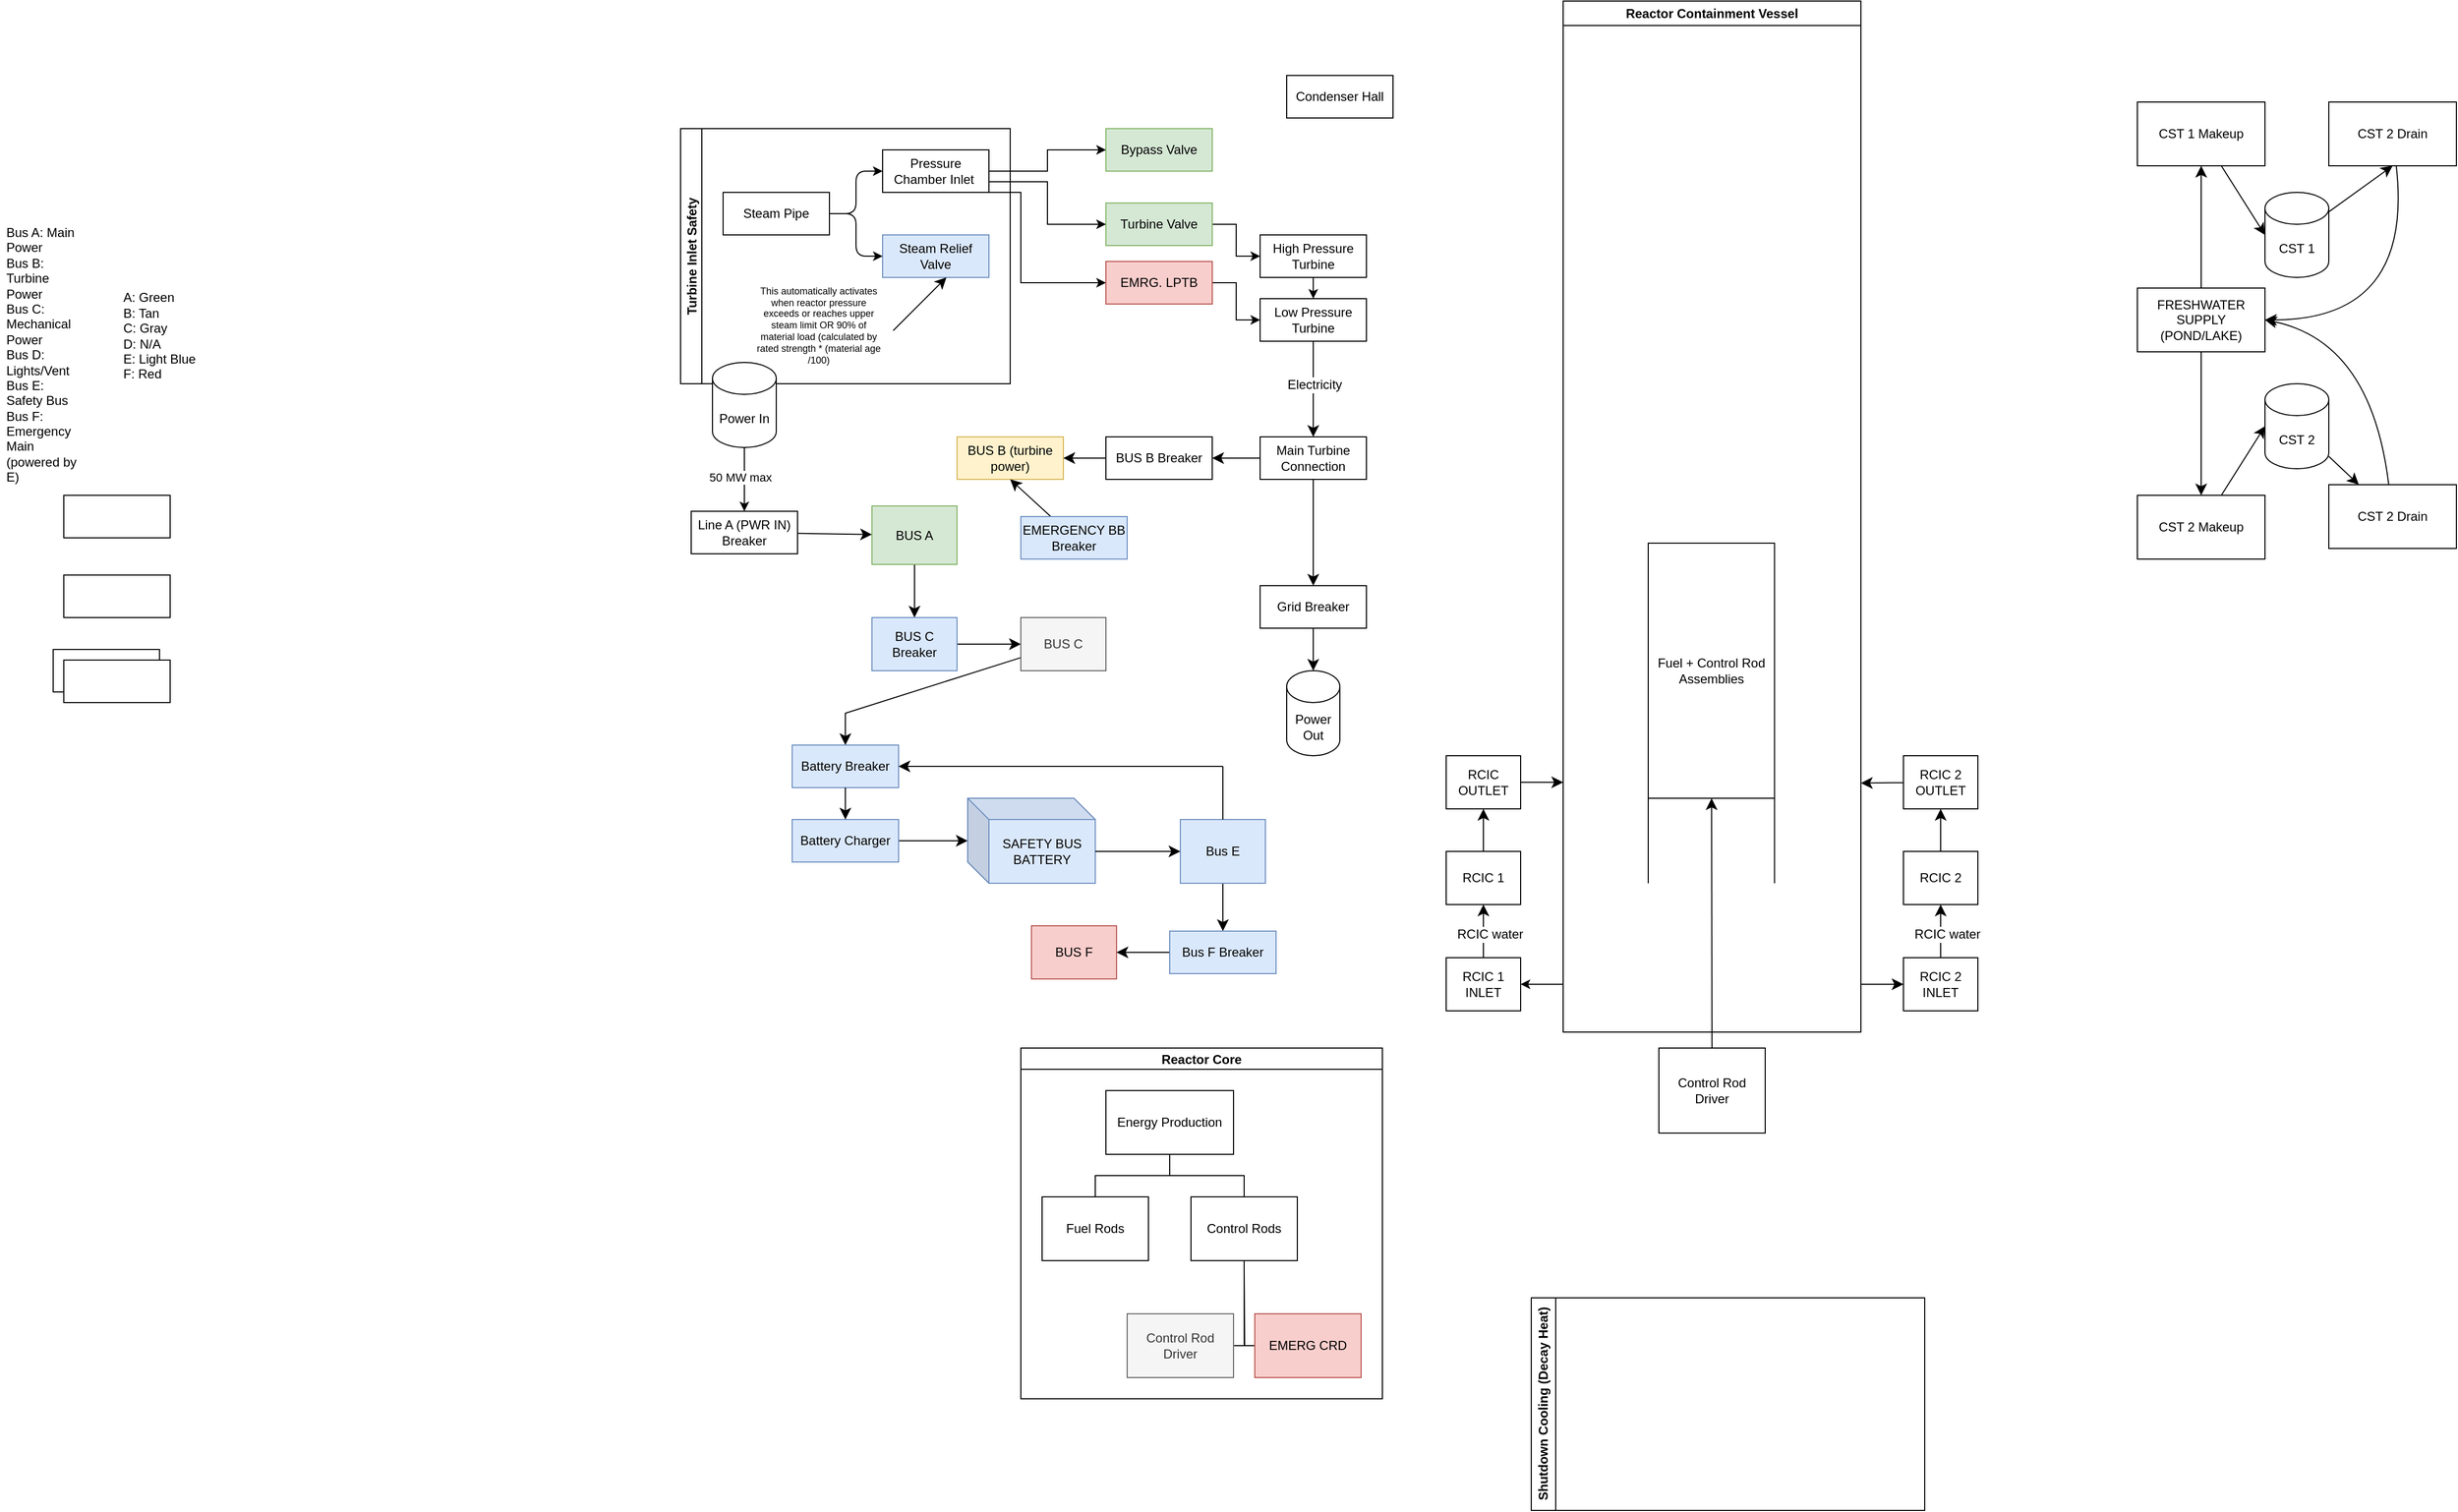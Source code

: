 <mxfile version="25.0.1">
  <diagram name="Page-1" id="zCzkAe-QQenKXRkLdghB">
    <mxGraphModel dx="660" dy="741" grid="1" gridSize="10" guides="1" tooltips="1" connect="1" arrows="1" fold="1" page="1" pageScale="1" pageWidth="850" pageHeight="1100" math="0" shadow="0">
      <root>
        <mxCell id="0" />
        <mxCell id="1" parent="0" />
        <mxCell id="eMSMq50HMb5_UuFWrkmo-40" value="Turbine Inlet Safety" style="swimlane;startSize=20;horizontal=0;childLayout=treeLayout;horizontalTree=1;sortEdges=1;resizable=0;containerType=tree;fontSize=12;" parent="1" vertex="1">
          <mxGeometry x="730" y="210" width="310" height="240" as="geometry" />
        </mxCell>
        <mxCell id="eMSMq50HMb5_UuFWrkmo-41" value="Steam Pipe" style="whiteSpace=wrap;html=1;" parent="eMSMq50HMb5_UuFWrkmo-40" vertex="1">
          <mxGeometry x="40" y="60" width="100" height="40" as="geometry" />
        </mxCell>
        <mxCell id="eMSMq50HMb5_UuFWrkmo-42" value="Pressure Chamber Inlet&amp;nbsp;" style="whiteSpace=wrap;html=1;" parent="eMSMq50HMb5_UuFWrkmo-40" vertex="1">
          <mxGeometry x="190" y="20" width="100" height="40" as="geometry" />
        </mxCell>
        <mxCell id="eMSMq50HMb5_UuFWrkmo-43" value="" style="edgeStyle=elbowEdgeStyle;elbow=horizontal;html=1;rounded=1;curved=0;sourcePerimeterSpacing=0;targetPerimeterSpacing=0;startSize=6;endSize=6;" parent="eMSMq50HMb5_UuFWrkmo-40" source="eMSMq50HMb5_UuFWrkmo-41" target="eMSMq50HMb5_UuFWrkmo-42" edge="1">
          <mxGeometry relative="1" as="geometry" />
        </mxCell>
        <mxCell id="eMSMq50HMb5_UuFWrkmo-44" value="Steam Relief Valve" style="whiteSpace=wrap;html=1;direction=west;fillColor=#dae8fc;strokeColor=#6c8ebf;" parent="eMSMq50HMb5_UuFWrkmo-40" vertex="1">
          <mxGeometry x="190" y="100" width="100" height="40" as="geometry" />
        </mxCell>
        <mxCell id="eMSMq50HMb5_UuFWrkmo-45" value="" style="edgeStyle=elbowEdgeStyle;elbow=horizontal;html=1;rounded=1;curved=0;sourcePerimeterSpacing=0;targetPerimeterSpacing=0;startSize=6;endSize=6;" parent="eMSMq50HMb5_UuFWrkmo-40" source="eMSMq50HMb5_UuFWrkmo-41" target="eMSMq50HMb5_UuFWrkmo-44" edge="1">
          <mxGeometry relative="1" as="geometry" />
        </mxCell>
        <mxCell id="tpgMOG0Kztky4rd-EwOk-19" value="" style="endArrow=classic;html=1;rounded=0;fontSize=12;startSize=8;endSize=8;curved=1;" parent="eMSMq50HMb5_UuFWrkmo-40" edge="1">
          <mxGeometry width="50" height="50" relative="1" as="geometry">
            <mxPoint x="200" y="190" as="sourcePoint" />
            <mxPoint x="250" y="140" as="targetPoint" />
          </mxGeometry>
        </mxCell>
        <mxCell id="tpgMOG0Kztky4rd-EwOk-21" value="This automatically activates when reactor pressure exceeds or reaches upper steam limit OR 90% of material load (calculated by rated strength * (material age /100)" style="text;html=1;align=center;verticalAlign=middle;whiteSpace=wrap;rounded=0;fontSize=9;" parent="eMSMq50HMb5_UuFWrkmo-40" vertex="1">
          <mxGeometry x="70" y="150" width="120" height="70" as="geometry" />
        </mxCell>
        <mxCell id="eMSMq50HMb5_UuFWrkmo-86" value="Bypass Valve" style="rounded=0;whiteSpace=wrap;html=1;fillColor=#d5e8d4;strokeColor=#82b366;" parent="1" vertex="1">
          <mxGeometry x="1130" y="210" width="100" height="40" as="geometry" />
        </mxCell>
        <mxCell id="eMSMq50HMb5_UuFWrkmo-95" style="edgeStyle=orthogonalEdgeStyle;rounded=0;orthogonalLoop=1;jettySize=auto;html=1;entryX=0;entryY=0.5;entryDx=0;entryDy=0;" parent="1" source="eMSMq50HMb5_UuFWrkmo-87" target="eMSMq50HMb5_UuFWrkmo-88" edge="1">
          <mxGeometry relative="1" as="geometry" />
        </mxCell>
        <mxCell id="eMSMq50HMb5_UuFWrkmo-87" value="Turbine Valve" style="rounded=0;whiteSpace=wrap;html=1;fillColor=#d5e8d4;strokeColor=#82b366;" parent="1" vertex="1">
          <mxGeometry x="1130" y="280" width="100" height="40" as="geometry" />
        </mxCell>
        <mxCell id="eMSMq50HMb5_UuFWrkmo-96" style="edgeStyle=orthogonalEdgeStyle;rounded=0;orthogonalLoop=1;jettySize=auto;html=1;" parent="1" source="eMSMq50HMb5_UuFWrkmo-88" target="eMSMq50HMb5_UuFWrkmo-89" edge="1">
          <mxGeometry relative="1" as="geometry" />
        </mxCell>
        <mxCell id="eMSMq50HMb5_UuFWrkmo-88" value="High Pressure Turbine" style="rounded=0;whiteSpace=wrap;html=1;" parent="1" vertex="1">
          <mxGeometry x="1275" y="310" width="100" height="40" as="geometry" />
        </mxCell>
        <mxCell id="PO8NwpthnNpt99JutL5l-3" style="edgeStyle=none;curved=1;rounded=0;orthogonalLoop=1;jettySize=auto;html=1;fontSize=12;startSize=8;endSize=8;" parent="1" source="eMSMq50HMb5_UuFWrkmo-89" target="eMSMq50HMb5_UuFWrkmo-110" edge="1">
          <mxGeometry relative="1" as="geometry" />
        </mxCell>
        <mxCell id="PO8NwpthnNpt99JutL5l-4" value="Electricity" style="edgeLabel;html=1;align=center;verticalAlign=middle;resizable=0;points=[];fontSize=12;" parent="PO8NwpthnNpt99JutL5l-3" vertex="1" connectable="0">
          <mxGeometry x="-0.088" y="1" relative="1" as="geometry">
            <mxPoint as="offset" />
          </mxGeometry>
        </mxCell>
        <mxCell id="eMSMq50HMb5_UuFWrkmo-89" value="Low Pressure Turbine" style="rounded=0;whiteSpace=wrap;html=1;" parent="1" vertex="1">
          <mxGeometry x="1275" y="370" width="100" height="40" as="geometry" />
        </mxCell>
        <mxCell id="eMSMq50HMb5_UuFWrkmo-90" style="edgeStyle=orthogonalEdgeStyle;rounded=0;orthogonalLoop=1;jettySize=auto;html=1;entryX=0;entryY=0.5;entryDx=0;entryDy=0;" parent="1" source="eMSMq50HMb5_UuFWrkmo-42" target="eMSMq50HMb5_UuFWrkmo-86" edge="1">
          <mxGeometry relative="1" as="geometry" />
        </mxCell>
        <mxCell id="eMSMq50HMb5_UuFWrkmo-91" style="edgeStyle=orthogonalEdgeStyle;rounded=0;orthogonalLoop=1;jettySize=auto;html=1;exitX=1;exitY=0.75;exitDx=0;exitDy=0;entryX=0;entryY=0.5;entryDx=0;entryDy=0;" parent="1" source="eMSMq50HMb5_UuFWrkmo-42" target="eMSMq50HMb5_UuFWrkmo-87" edge="1">
          <mxGeometry relative="1" as="geometry" />
        </mxCell>
        <mxCell id="eMSMq50HMb5_UuFWrkmo-99" style="edgeStyle=orthogonalEdgeStyle;rounded=0;orthogonalLoop=1;jettySize=auto;html=1;entryX=0;entryY=0.5;entryDx=0;entryDy=0;" parent="1" source="eMSMq50HMb5_UuFWrkmo-97" target="eMSMq50HMb5_UuFWrkmo-89" edge="1">
          <mxGeometry relative="1" as="geometry" />
        </mxCell>
        <mxCell id="eMSMq50HMb5_UuFWrkmo-97" value="EMRG. LPTB" style="rounded=0;whiteSpace=wrap;html=1;fillColor=#f8cecc;strokeColor=#b85450;" parent="1" vertex="1">
          <mxGeometry x="1130" y="335" width="100" height="40" as="geometry" />
        </mxCell>
        <mxCell id="eMSMq50HMb5_UuFWrkmo-98" style="edgeStyle=orthogonalEdgeStyle;rounded=0;orthogonalLoop=1;jettySize=auto;html=1;exitX=1;exitY=1;exitDx=0;exitDy=0;entryX=0;entryY=0.5;entryDx=0;entryDy=0;" parent="1" source="eMSMq50HMb5_UuFWrkmo-42" target="eMSMq50HMb5_UuFWrkmo-97" edge="1">
          <mxGeometry relative="1" as="geometry">
            <Array as="points">
              <mxPoint x="1050" y="270" />
              <mxPoint x="1050" y="355" />
            </Array>
          </mxGeometry>
        </mxCell>
        <mxCell id="5qiNaghYbpfas7nE0gJH-19" style="edgeStyle=none;curved=1;rounded=0;orthogonalLoop=1;jettySize=auto;html=1;fontSize=12;startSize=8;endSize=8;" parent="1" source="eMSMq50HMb5_UuFWrkmo-110" target="5qiNaghYbpfas7nE0gJH-18" edge="1">
          <mxGeometry relative="1" as="geometry" />
        </mxCell>
        <mxCell id="tpgMOG0Kztky4rd-EwOk-17" style="edgeStyle=none;curved=1;rounded=0;orthogonalLoop=1;jettySize=auto;html=1;fontSize=12;startSize=8;endSize=8;" parent="1" source="eMSMq50HMb5_UuFWrkmo-110" target="tpgMOG0Kztky4rd-EwOk-16" edge="1">
          <mxGeometry relative="1" as="geometry" />
        </mxCell>
        <mxCell id="eMSMq50HMb5_UuFWrkmo-110" value="Main Turbine Connection" style="rounded=0;whiteSpace=wrap;html=1;" parent="1" vertex="1">
          <mxGeometry x="1275" y="500" width="100" height="40" as="geometry" />
        </mxCell>
        <mxCell id="5qiNaghYbpfas7nE0gJH-16" value="Power Out" style="shape=cylinder3;whiteSpace=wrap;html=1;boundedLbl=1;backgroundOutline=1;size=15;" parent="1" vertex="1">
          <mxGeometry x="1300" y="720" width="50" height="80" as="geometry" />
        </mxCell>
        <mxCell id="tpgMOG0Kztky4rd-EwOk-4" style="edgeStyle=orthogonalEdgeStyle;rounded=0;orthogonalLoop=1;jettySize=auto;html=1;" parent="1" source="5qiNaghYbpfas7nE0gJH-17" target="tpgMOG0Kztky4rd-EwOk-3" edge="1">
          <mxGeometry relative="1" as="geometry" />
        </mxCell>
        <mxCell id="tpgMOG0Kztky4rd-EwOk-5" value="50 MW max" style="edgeLabel;html=1;align=center;verticalAlign=middle;resizable=0;points=[];" parent="tpgMOG0Kztky4rd-EwOk-4" vertex="1" connectable="0">
          <mxGeometry x="-0.067" y="-4" relative="1" as="geometry">
            <mxPoint as="offset" />
          </mxGeometry>
        </mxCell>
        <mxCell id="5qiNaghYbpfas7nE0gJH-17" value="Power In" style="shape=cylinder3;whiteSpace=wrap;html=1;boundedLbl=1;backgroundOutline=1;size=15;" parent="1" vertex="1">
          <mxGeometry x="760" y="430" width="60" height="80" as="geometry" />
        </mxCell>
        <mxCell id="5qiNaghYbpfas7nE0gJH-20" style="edgeStyle=none;curved=1;rounded=0;orthogonalLoop=1;jettySize=auto;html=1;fontSize=12;startSize=8;endSize=8;" parent="1" source="5qiNaghYbpfas7nE0gJH-18" target="5qiNaghYbpfas7nE0gJH-16" edge="1">
          <mxGeometry relative="1" as="geometry" />
        </mxCell>
        <mxCell id="5qiNaghYbpfas7nE0gJH-18" value="Grid Breaker" style="rounded=0;whiteSpace=wrap;html=1;" parent="1" vertex="1">
          <mxGeometry x="1275" y="640" width="100" height="40" as="geometry" />
        </mxCell>
        <mxCell id="5qiNaghYbpfas7nE0gJH-22" value="Bus A: Main Power&lt;div&gt;Bus B: Turbine Power&lt;/div&gt;&lt;div&gt;Bus C:&lt;/div&gt;&lt;div&gt;Mechanical Power&lt;/div&gt;&lt;div&gt;Bus D: Lights/Vent&lt;/div&gt;&lt;div&gt;Bus E: Safety Bus&lt;/div&gt;&lt;div&gt;Bus F: Emergency Main (powered by E)&lt;/div&gt;&lt;div&gt;&lt;br&gt;&lt;/div&gt;" style="text;strokeColor=none;fillColor=none;align=left;verticalAlign=middle;spacingLeft=4;spacingRight=4;overflow=hidden;points=[[0,0.5],[1,0.5]];portConstraint=eastwest;rotatable=0;whiteSpace=wrap;html=1;" parent="1" vertex="1">
          <mxGeometry x="90" y="290" width="80" height="280" as="geometry" />
        </mxCell>
        <mxCell id="5qiNaghYbpfas7nE0gJH-23" value="A: Green&lt;div&gt;B: Tan&lt;/div&gt;&lt;div&gt;C: Gray&lt;/div&gt;&lt;div&gt;D: N/A&lt;/div&gt;&lt;div&gt;E: Light Blue&lt;/div&gt;&lt;div&gt;F: Red&lt;/div&gt;" style="text;strokeColor=none;fillColor=none;align=left;verticalAlign=middle;spacingLeft=4;spacingRight=4;overflow=hidden;points=[[0,0.5],[1,0.5]];portConstraint=eastwest;rotatable=0;whiteSpace=wrap;html=1;" parent="1" vertex="1">
          <mxGeometry x="200" y="270" width="80" height="270" as="geometry" />
        </mxCell>
        <mxCell id="tpgMOG0Kztky4rd-EwOk-13" value="" style="edgeStyle=none;curved=1;rounded=0;orthogonalLoop=1;jettySize=auto;html=1;fontSize=12;startSize=8;endSize=8;" parent="1" source="tpgMOG0Kztky4rd-EwOk-3" target="tpgMOG0Kztky4rd-EwOk-12" edge="1">
          <mxGeometry relative="1" as="geometry" />
        </mxCell>
        <mxCell id="tpgMOG0Kztky4rd-EwOk-3" value="Line A (PWR IN) Breaker" style="rounded=0;whiteSpace=wrap;html=1;" parent="1" vertex="1">
          <mxGeometry x="740" y="570" width="100" height="40" as="geometry" />
        </mxCell>
        <mxCell id="tpgMOG0Kztky4rd-EwOk-25" style="edgeStyle=none;curved=1;rounded=0;orthogonalLoop=1;jettySize=auto;html=1;fontSize=12;startSize=8;endSize=8;" parent="1" source="tpgMOG0Kztky4rd-EwOk-12" target="tpgMOG0Kztky4rd-EwOk-23" edge="1">
          <mxGeometry relative="1" as="geometry" />
        </mxCell>
        <mxCell id="tpgMOG0Kztky4rd-EwOk-12" value="BUS A" style="whiteSpace=wrap;html=1;rounded=0;fillColor=#d5e8d4;strokeColor=#82b366;" parent="1" vertex="1">
          <mxGeometry x="910" y="565" width="80" height="55" as="geometry" />
        </mxCell>
        <mxCell id="tpgMOG0Kztky4rd-EwOk-14" value="BUS B (turbine power)" style="rounded=0;whiteSpace=wrap;html=1;fillColor=#fff2cc;strokeColor=#d6b656;" parent="1" vertex="1">
          <mxGeometry x="990" y="500" width="100" height="40" as="geometry" />
        </mxCell>
        <mxCell id="tpgMOG0Kztky4rd-EwOk-18" style="edgeStyle=none;curved=1;rounded=0;orthogonalLoop=1;jettySize=auto;html=1;fontSize=12;startSize=8;endSize=8;" parent="1" source="tpgMOG0Kztky4rd-EwOk-16" target="tpgMOG0Kztky4rd-EwOk-14" edge="1">
          <mxGeometry relative="1" as="geometry" />
        </mxCell>
        <mxCell id="tpgMOG0Kztky4rd-EwOk-16" value="BUS B Breaker" style="rounded=0;whiteSpace=wrap;html=1;" parent="1" vertex="1">
          <mxGeometry x="1130" y="500" width="100" height="40" as="geometry" />
        </mxCell>
        <mxCell id="tpgMOG0Kztky4rd-EwOk-26" style="edgeStyle=none;curved=1;rounded=0;orthogonalLoop=1;jettySize=auto;html=1;fontSize=12;startSize=8;endSize=8;" parent="1" source="tpgMOG0Kztky4rd-EwOk-23" target="tpgMOG0Kztky4rd-EwOk-24" edge="1">
          <mxGeometry relative="1" as="geometry" />
        </mxCell>
        <mxCell id="tpgMOG0Kztky4rd-EwOk-23" value="BUS C Breaker" style="whiteSpace=wrap;html=1;rounded=0;fillColor=#dae8fc;strokeColor=#6c8ebf;" parent="1" vertex="1">
          <mxGeometry x="910" y="670" width="80" height="50" as="geometry" />
        </mxCell>
        <mxCell id="tpgMOG0Kztky4rd-EwOk-49" style="edgeStyle=none;curved=0;rounded=0;orthogonalLoop=1;jettySize=auto;html=1;entryX=0.5;entryY=0;entryDx=0;entryDy=0;fontSize=12;startSize=8;endSize=8;" parent="1" source="tpgMOG0Kztky4rd-EwOk-24" target="tpgMOG0Kztky4rd-EwOk-35" edge="1">
          <mxGeometry relative="1" as="geometry">
            <Array as="points">
              <mxPoint x="885" y="760" />
            </Array>
          </mxGeometry>
        </mxCell>
        <mxCell id="tpgMOG0Kztky4rd-EwOk-24" value="BUS C" style="whiteSpace=wrap;html=1;rounded=0;fillColor=#f5f5f5;fontColor=#333333;strokeColor=#666666;" parent="1" vertex="1">
          <mxGeometry x="1050" y="670" width="80" height="50" as="geometry" />
        </mxCell>
        <mxCell id="tpgMOG0Kztky4rd-EwOk-29" style="edgeStyle=none;curved=1;rounded=0;orthogonalLoop=1;jettySize=auto;html=1;entryX=0.5;entryY=1;entryDx=0;entryDy=0;fontSize=12;startSize=8;endSize=8;" parent="1" source="tpgMOG0Kztky4rd-EwOk-27" target="tpgMOG0Kztky4rd-EwOk-14" edge="1">
          <mxGeometry relative="1" as="geometry" />
        </mxCell>
        <mxCell id="tpgMOG0Kztky4rd-EwOk-27" value="EMERGENCY BB Breaker" style="rounded=0;whiteSpace=wrap;html=1;fillColor=#dae8fc;strokeColor=#6c8ebf;" parent="1" vertex="1">
          <mxGeometry x="1050" y="575" width="100" height="40" as="geometry" />
        </mxCell>
        <mxCell id="tpgMOG0Kztky4rd-EwOk-32" style="edgeStyle=none;curved=1;rounded=0;orthogonalLoop=1;jettySize=auto;html=1;fontSize=12;startSize=8;endSize=8;" parent="1" source="tpgMOG0Kztky4rd-EwOk-30" target="tpgMOG0Kztky4rd-EwOk-31" edge="1">
          <mxGeometry relative="1" as="geometry" />
        </mxCell>
        <mxCell id="tpgMOG0Kztky4rd-EwOk-30" value="Battery Charger" style="rounded=0;whiteSpace=wrap;html=1;fillColor=#dae8fc;strokeColor=#6c8ebf;" parent="1" vertex="1">
          <mxGeometry x="835" y="860" width="100" height="40" as="geometry" />
        </mxCell>
        <mxCell id="tpgMOG0Kztky4rd-EwOk-31" value="SAFETY BUS BATTERY" style="shape=cube;whiteSpace=wrap;html=1;boundedLbl=1;backgroundOutline=1;darkOpacity=0.05;darkOpacity2=0.1;fillColor=#dae8fc;strokeColor=#6c8ebf;" parent="1" vertex="1">
          <mxGeometry x="1000" y="840" width="120" height="80" as="geometry" />
        </mxCell>
        <mxCell id="tpgMOG0Kztky4rd-EwOk-35" value="Battery Breaker" style="rounded=0;whiteSpace=wrap;html=1;fillColor=#dae8fc;strokeColor=#6c8ebf;" parent="1" vertex="1">
          <mxGeometry x="835" y="790" width="100" height="40" as="geometry" />
        </mxCell>
        <mxCell id="tpgMOG0Kztky4rd-EwOk-36" value="" style="endArrow=classic;html=1;rounded=0;fontSize=12;startSize=8;endSize=8;curved=1;exitX=0.5;exitY=1;exitDx=0;exitDy=0;entryX=0.5;entryY=0;entryDx=0;entryDy=0;" parent="1" source="tpgMOG0Kztky4rd-EwOk-35" target="tpgMOG0Kztky4rd-EwOk-30" edge="1">
          <mxGeometry width="50" height="50" relative="1" as="geometry">
            <mxPoint x="740" y="900" as="sourcePoint" />
            <mxPoint x="790" y="850" as="targetPoint" />
          </mxGeometry>
        </mxCell>
        <mxCell id="tpgMOG0Kztky4rd-EwOk-46" style="edgeStyle=none;curved=1;rounded=0;orthogonalLoop=1;jettySize=auto;html=1;fontSize=12;startSize=8;endSize=8;" parent="1" source="tpgMOG0Kztky4rd-EwOk-37" target="tpgMOG0Kztky4rd-EwOk-45" edge="1">
          <mxGeometry relative="1" as="geometry" />
        </mxCell>
        <mxCell id="tpgMOG0Kztky4rd-EwOk-37" value="Bus E" style="whiteSpace=wrap;html=1;rounded=0;fillColor=#dae8fc;strokeColor=#6c8ebf;" parent="1" vertex="1">
          <mxGeometry x="1200" y="860" width="80" height="60" as="geometry" />
        </mxCell>
        <mxCell id="tpgMOG0Kztky4rd-EwOk-38" style="edgeStyle=none;curved=1;rounded=0;orthogonalLoop=1;jettySize=auto;html=1;entryX=0;entryY=0.5;entryDx=0;entryDy=0;fontSize=12;startSize=8;endSize=8;exitX=0;exitY=0;exitDx=120.0;exitDy=50;exitPerimeter=0;" parent="1" source="tpgMOG0Kztky4rd-EwOk-31" target="tpgMOG0Kztky4rd-EwOk-37" edge="1">
          <mxGeometry relative="1" as="geometry">
            <mxPoint x="1110" y="1010.71" as="sourcePoint" />
            <mxPoint x="1206.96" y="1010.0" as="targetPoint" />
          </mxGeometry>
        </mxCell>
        <mxCell id="tpgMOG0Kztky4rd-EwOk-42" value="" style="group" parent="1" vertex="1" connectable="0">
          <mxGeometry x="1240" y="810" as="geometry" />
        </mxCell>
        <mxCell id="tpgMOG0Kztky4rd-EwOk-41" style="edgeStyle=none;curved=1;rounded=0;orthogonalLoop=1;jettySize=auto;html=1;fontSize=12;startSize=8;endSize=8;endArrow=none;endFill=0;" parent="tpgMOG0Kztky4rd-EwOk-42" source="tpgMOG0Kztky4rd-EwOk-37" edge="1">
          <mxGeometry relative="1" as="geometry">
            <mxPoint as="targetPoint" />
          </mxGeometry>
        </mxCell>
        <mxCell id="tpgMOG0Kztky4rd-EwOk-40" value="" style="endArrow=classic;html=1;rounded=0;fontSize=12;startSize=8;endSize=8;curved=1;entryX=1;entryY=0.5;entryDx=0;entryDy=0;" parent="tpgMOG0Kztky4rd-EwOk-42" target="tpgMOG0Kztky4rd-EwOk-35" edge="1">
          <mxGeometry width="50" height="50" relative="1" as="geometry">
            <mxPoint as="sourcePoint" />
            <mxPoint x="-10" y="-10" as="targetPoint" />
          </mxGeometry>
        </mxCell>
        <mxCell id="tpgMOG0Kztky4rd-EwOk-43" value="BUS F" style="whiteSpace=wrap;html=1;rounded=0;fillColor=#f8cecc;strokeColor=#b85450;" parent="1" vertex="1">
          <mxGeometry x="1060" y="960" width="80" height="50" as="geometry" />
        </mxCell>
        <mxCell id="tpgMOG0Kztky4rd-EwOk-47" style="edgeStyle=none;curved=1;rounded=0;orthogonalLoop=1;jettySize=auto;html=1;fontSize=12;startSize=8;endSize=8;" parent="1" source="tpgMOG0Kztky4rd-EwOk-45" target="tpgMOG0Kztky4rd-EwOk-43" edge="1">
          <mxGeometry relative="1" as="geometry" />
        </mxCell>
        <mxCell id="tpgMOG0Kztky4rd-EwOk-45" value="Bus F Breaker" style="rounded=0;whiteSpace=wrap;html=1;fillColor=#dae8fc;strokeColor=#6c8ebf;" parent="1" vertex="1">
          <mxGeometry x="1190" y="965" width="100" height="40" as="geometry" />
        </mxCell>
        <mxCell id="tpgMOG0Kztky4rd-EwOk-52" value="Condenser Hall" style="rounded=0;whiteSpace=wrap;html=1;" parent="1" vertex="1">
          <mxGeometry x="1300" y="160" width="100" height="40" as="geometry" />
        </mxCell>
        <mxCell id="tpgMOG0Kztky4rd-EwOk-59" value="" style="edgeStyle=none;curved=1;rounded=0;orthogonalLoop=1;jettySize=auto;html=1;fontSize=12;startSize=8;endSize=8;" parent="1" source="tpgMOG0Kztky4rd-EwOk-53" target="tpgMOG0Kztky4rd-EwOk-58" edge="1">
          <mxGeometry relative="1" as="geometry" />
        </mxCell>
        <mxCell id="tpgMOG0Kztky4rd-EwOk-61" value="" style="edgeStyle=none;curved=1;rounded=0;orthogonalLoop=1;jettySize=auto;html=1;fontSize=12;startSize=8;endSize=8;" parent="1" source="tpgMOG0Kztky4rd-EwOk-53" target="tpgMOG0Kztky4rd-EwOk-60" edge="1">
          <mxGeometry relative="1" as="geometry" />
        </mxCell>
        <mxCell id="tpgMOG0Kztky4rd-EwOk-53" value="FRESHWATER SUPPLY (POND/LAKE)" style="rounded=0;whiteSpace=wrap;html=1;" parent="1" vertex="1">
          <mxGeometry x="2100" y="360" width="120" height="60" as="geometry" />
        </mxCell>
        <mxCell id="tpgMOG0Kztky4rd-EwOk-66" style="edgeStyle=none;curved=1;rounded=0;orthogonalLoop=1;jettySize=auto;html=1;entryX=0.5;entryY=1;entryDx=0;entryDy=0;fontSize=12;startSize=8;endSize=8;" parent="1" source="tpgMOG0Kztky4rd-EwOk-54" target="tpgMOG0Kztky4rd-EwOk-64" edge="1">
          <mxGeometry relative="1" as="geometry" />
        </mxCell>
        <mxCell id="tpgMOG0Kztky4rd-EwOk-54" value="CST 1" style="shape=cylinder3;whiteSpace=wrap;html=1;boundedLbl=1;backgroundOutline=1;size=15;" parent="1" vertex="1">
          <mxGeometry x="2220" y="270" width="60" height="80" as="geometry" />
        </mxCell>
        <mxCell id="tpgMOG0Kztky4rd-EwOk-69" style="edgeStyle=none;curved=1;rounded=0;orthogonalLoop=1;jettySize=auto;html=1;fontSize=12;startSize=8;endSize=8;" parent="1" source="tpgMOG0Kztky4rd-EwOk-55" target="tpgMOG0Kztky4rd-EwOk-62" edge="1">
          <mxGeometry relative="1" as="geometry" />
        </mxCell>
        <mxCell id="tpgMOG0Kztky4rd-EwOk-55" value="CST 2" style="shape=cylinder3;whiteSpace=wrap;html=1;boundedLbl=1;backgroundOutline=1;size=15;" parent="1" vertex="1">
          <mxGeometry x="2220" y="450" width="60" height="80" as="geometry" />
        </mxCell>
        <mxCell id="tpgMOG0Kztky4rd-EwOk-58" value="CST 1 Makeup" style="whiteSpace=wrap;html=1;rounded=0;" parent="1" vertex="1">
          <mxGeometry x="2100" y="185" width="120" height="60" as="geometry" />
        </mxCell>
        <mxCell id="tpgMOG0Kztky4rd-EwOk-60" value="CST 2 Makeup" style="whiteSpace=wrap;html=1;rounded=0;" parent="1" vertex="1">
          <mxGeometry x="2100" y="555" width="120" height="60" as="geometry" />
        </mxCell>
        <mxCell id="tpgMOG0Kztky4rd-EwOk-70" style="edgeStyle=none;curved=1;rounded=0;orthogonalLoop=1;jettySize=auto;html=1;entryX=1;entryY=0.5;entryDx=0;entryDy=0;fontSize=12;startSize=8;endSize=8;" parent="1" source="tpgMOG0Kztky4rd-EwOk-62" target="tpgMOG0Kztky4rd-EwOk-53" edge="1">
          <mxGeometry relative="1" as="geometry">
            <Array as="points">
              <mxPoint x="2320" y="410" />
            </Array>
          </mxGeometry>
        </mxCell>
        <mxCell id="tpgMOG0Kztky4rd-EwOk-62" value="CST 2 Drain" style="rounded=0;whiteSpace=wrap;html=1;" parent="1" vertex="1">
          <mxGeometry x="2280" y="545" width="120" height="60" as="geometry" />
        </mxCell>
        <mxCell id="tpgMOG0Kztky4rd-EwOk-71" style="edgeStyle=none;curved=1;rounded=0;orthogonalLoop=1;jettySize=auto;html=1;entryX=1;entryY=0.5;entryDx=0;entryDy=0;fontSize=12;startSize=8;endSize=8;" parent="1" source="tpgMOG0Kztky4rd-EwOk-64" target="tpgMOG0Kztky4rd-EwOk-53" edge="1">
          <mxGeometry relative="1" as="geometry">
            <Array as="points">
              <mxPoint x="2360" y="390" />
            </Array>
          </mxGeometry>
        </mxCell>
        <mxCell id="tpgMOG0Kztky4rd-EwOk-64" value="CST 2 Drain" style="rounded=0;whiteSpace=wrap;html=1;" parent="1" vertex="1">
          <mxGeometry x="2280" y="185" width="120" height="60" as="geometry" />
        </mxCell>
        <mxCell id="tpgMOG0Kztky4rd-EwOk-67" style="edgeStyle=none;curved=1;rounded=0;orthogonalLoop=1;jettySize=auto;html=1;entryX=0;entryY=0.5;entryDx=0;entryDy=0;entryPerimeter=0;fontSize=12;startSize=8;endSize=8;" parent="1" source="tpgMOG0Kztky4rd-EwOk-58" target="tpgMOG0Kztky4rd-EwOk-54" edge="1">
          <mxGeometry relative="1" as="geometry" />
        </mxCell>
        <mxCell id="tpgMOG0Kztky4rd-EwOk-68" style="edgeStyle=none;curved=1;rounded=0;orthogonalLoop=1;jettySize=auto;html=1;entryX=0;entryY=0.5;entryDx=0;entryDy=0;entryPerimeter=0;fontSize=12;startSize=8;endSize=8;" parent="1" source="tpgMOG0Kztky4rd-EwOk-60" target="tpgMOG0Kztky4rd-EwOk-55" edge="1">
          <mxGeometry relative="1" as="geometry" />
        </mxCell>
        <mxCell id="wxt0_Q9f4nGSUfQLP3tp-2" value="" style="rounded=0;whiteSpace=wrap;html=1;" parent="1" vertex="1">
          <mxGeometry x="140" y="700" width="100" height="40" as="geometry" />
        </mxCell>
        <mxCell id="wxt0_Q9f4nGSUfQLP3tp-3" value="" style="rounded=0;whiteSpace=wrap;html=1;" parent="1" vertex="1">
          <mxGeometry x="150" y="630" width="100" height="40" as="geometry" />
        </mxCell>
        <mxCell id="wxt0_Q9f4nGSUfQLP3tp-4" value="" style="rounded=0;whiteSpace=wrap;html=1;" parent="1" vertex="1">
          <mxGeometry x="150" y="555" width="100" height="40" as="geometry" />
        </mxCell>
        <mxCell id="wxt0_Q9f4nGSUfQLP3tp-6" value="Reactor Containment Vessel" style="swimlane;whiteSpace=wrap;html=1;" parent="1" vertex="1">
          <mxGeometry x="1560" y="90" width="280" height="970" as="geometry" />
        </mxCell>
        <mxCell id="6rTAJGrIADEqD6MdZbD7-2" value="Fuel + Control Rod Assemblies" style="whiteSpace=wrap;html=1;" parent="wxt0_Q9f4nGSUfQLP3tp-6" vertex="1">
          <mxGeometry x="80" y="510" width="118.75" height="240" as="geometry" />
        </mxCell>
        <mxCell id="KEScihgmW8gV4-IKPjgC-47" value="" style="endArrow=none;html=1;rounded=0;fontSize=12;startSize=8;endSize=8;curved=1;" edge="1" parent="wxt0_Q9f4nGSUfQLP3tp-6">
          <mxGeometry width="50" height="50" relative="1" as="geometry">
            <mxPoint x="80" y="830" as="sourcePoint" />
            <mxPoint x="80" y="750" as="targetPoint" />
          </mxGeometry>
        </mxCell>
        <mxCell id="KEScihgmW8gV4-IKPjgC-48" value="" style="endArrow=none;html=1;rounded=0;fontSize=12;startSize=8;endSize=8;curved=1;" edge="1" parent="wxt0_Q9f4nGSUfQLP3tp-6">
          <mxGeometry width="50" height="50" relative="1" as="geometry">
            <mxPoint x="198.75" y="830" as="sourcePoint" />
            <mxPoint x="198.75" y="750" as="targetPoint" />
            <Array as="points">
              <mxPoint x="198.75" y="800" />
            </Array>
          </mxGeometry>
        </mxCell>
        <mxCell id="6rTAJGrIADEqD6MdZbD7-1" value="" style="rounded=0;whiteSpace=wrap;html=1;" parent="1" vertex="1">
          <mxGeometry x="150" y="710" width="100" height="40" as="geometry" />
        </mxCell>
        <mxCell id="6rTAJGrIADEqD6MdZbD7-5" style="edgeStyle=none;curved=1;rounded=0;orthogonalLoop=1;jettySize=auto;html=1;fontSize=12;startSize=8;endSize=8;" parent="1" source="6rTAJGrIADEqD6MdZbD7-4" target="6rTAJGrIADEqD6MdZbD7-2" edge="1">
          <mxGeometry relative="1" as="geometry" />
        </mxCell>
        <mxCell id="6rTAJGrIADEqD6MdZbD7-4" value="Control Rod Driver" style="rounded=0;whiteSpace=wrap;html=1;" parent="1" vertex="1">
          <mxGeometry x="1650" y="1075" width="100" height="80" as="geometry" />
        </mxCell>
        <mxCell id="6rTAJGrIADEqD6MdZbD7-6" value="" style="group" parent="1" vertex="1" connectable="0">
          <mxGeometry x="1050" y="1075" width="340" height="330" as="geometry" />
        </mxCell>
        <mxCell id="eMSMq50HMb5_UuFWrkmo-5" value="Reactor Core" style="swimlane;startSize=20;horizontal=1;containerType=tree;newEdgeStyle={&quot;edgeStyle&quot;:&quot;elbowEdgeStyle&quot;,&quot;startArrow&quot;:&quot;none&quot;,&quot;endArrow&quot;:&quot;none&quot;};snapToPoint=0;" parent="6rTAJGrIADEqD6MdZbD7-6" vertex="1">
          <mxGeometry width="340" height="330" as="geometry" />
        </mxCell>
        <mxCell id="eMSMq50HMb5_UuFWrkmo-6" value="" style="edgeStyle=elbowEdgeStyle;elbow=vertical;sourcePerimeterSpacing=0;targetPerimeterSpacing=0;startArrow=none;endArrow=none;rounded=0;curved=0;snapToPoint=0;" parent="eMSMq50HMb5_UuFWrkmo-5" source="eMSMq50HMb5_UuFWrkmo-8" target="eMSMq50HMb5_UuFWrkmo-9" edge="1">
          <mxGeometry relative="1" as="geometry" />
        </mxCell>
        <mxCell id="eMSMq50HMb5_UuFWrkmo-7" value="" style="edgeStyle=elbowEdgeStyle;elbow=vertical;sourcePerimeterSpacing=0;targetPerimeterSpacing=0;startArrow=none;endArrow=none;rounded=0;curved=0;snapToPoint=0;" parent="eMSMq50HMb5_UuFWrkmo-5" source="eMSMq50HMb5_UuFWrkmo-8" target="eMSMq50HMb5_UuFWrkmo-10" edge="1">
          <mxGeometry relative="1" as="geometry" />
        </mxCell>
        <UserObject label="Energy Production" treeRoot="1" id="eMSMq50HMb5_UuFWrkmo-8">
          <mxCell style="whiteSpace=wrap;html=1;align=center;treeFolding=1;treeMoving=1;newEdgeStyle={&quot;edgeStyle&quot;:&quot;elbowEdgeStyle&quot;,&quot;startArrow&quot;:&quot;none&quot;,&quot;endArrow&quot;:&quot;none&quot;};snapToPoint=0;" parent="eMSMq50HMb5_UuFWrkmo-5" vertex="1">
            <mxGeometry x="80" y="40" width="120" height="60" as="geometry" />
          </mxCell>
        </UserObject>
        <mxCell id="eMSMq50HMb5_UuFWrkmo-9" value="Fuel Rods" style="whiteSpace=wrap;html=1;align=center;verticalAlign=middle;treeFolding=1;treeMoving=1;newEdgeStyle={&quot;edgeStyle&quot;:&quot;elbowEdgeStyle&quot;,&quot;startArrow&quot;:&quot;none&quot;,&quot;endArrow&quot;:&quot;none&quot;};snapToPoint=0;" parent="eMSMq50HMb5_UuFWrkmo-5" vertex="1">
          <mxGeometry x="20" y="140" width="100" height="60" as="geometry" />
        </mxCell>
        <mxCell id="eMSMq50HMb5_UuFWrkmo-10" value="Control Rods" style="whiteSpace=wrap;html=1;align=center;verticalAlign=middle;treeFolding=1;treeMoving=1;newEdgeStyle={&quot;edgeStyle&quot;:&quot;elbowEdgeStyle&quot;,&quot;startArrow&quot;:&quot;none&quot;,&quot;endArrow&quot;:&quot;none&quot;};snapToPoint=0;" parent="eMSMq50HMb5_UuFWrkmo-5" vertex="1">
          <mxGeometry x="160" y="140" width="100" height="60" as="geometry" />
        </mxCell>
        <mxCell id="eMSMq50HMb5_UuFWrkmo-11" value="" style="edgeStyle=orthogonalEdgeStyle;sourcePerimeterSpacing=0;targetPerimeterSpacing=0;startArrow=none;endArrow=none;rounded=0;targetPortConstraint=eastwest;sourcePortConstraint=northsouth;curved=0;rounded=0;snapToPoint=0;" parent="6rTAJGrIADEqD6MdZbD7-6" target="eMSMq50HMb5_UuFWrkmo-13" edge="1">
          <mxGeometry relative="1" as="geometry">
            <mxPoint x="210" y="210" as="sourcePoint" />
          </mxGeometry>
        </mxCell>
        <mxCell id="eMSMq50HMb5_UuFWrkmo-12" value="" style="edgeStyle=orthogonalEdgeStyle;sourcePerimeterSpacing=0;targetPerimeterSpacing=0;startArrow=none;endArrow=none;rounded=0;targetPortConstraint=eastwest;sourcePortConstraint=northsouth;curved=0;rounded=0;exitX=0.5;exitY=1;exitDx=0;exitDy=0;snapToPoint=0;" parent="6rTAJGrIADEqD6MdZbD7-6" source="eMSMq50HMb5_UuFWrkmo-10" target="eMSMq50HMb5_UuFWrkmo-14" edge="1">
          <mxGeometry relative="1" as="geometry">
            <mxPoint x="210" y="210" as="sourcePoint" />
          </mxGeometry>
        </mxCell>
        <mxCell id="eMSMq50HMb5_UuFWrkmo-13" value="Control Rod Driver" style="whiteSpace=wrap;html=1;align=center;verticalAlign=middle;treeFolding=1;treeMoving=1;snapToPoint=0;fillColor=#f5f5f5;fontColor=#333333;strokeColor=#666666;" parent="6rTAJGrIADEqD6MdZbD7-6" vertex="1">
          <mxGeometry x="100" y="250" width="100" height="60" as="geometry" />
        </mxCell>
        <mxCell id="eMSMq50HMb5_UuFWrkmo-14" value="EMERG CRD" style="whiteSpace=wrap;html=1;align=center;verticalAlign=middle;treeFolding=1;treeMoving=1;snapToPoint=0;fillColor=#f8cecc;strokeColor=#b85450;" parent="6rTAJGrIADEqD6MdZbD7-6" vertex="1">
          <mxGeometry x="220" y="250" width="100" height="60" as="geometry" />
        </mxCell>
        <mxCell id="KEScihgmW8gV4-IKPjgC-7" style="edgeStyle=none;curved=1;rounded=0;orthogonalLoop=1;jettySize=auto;html=1;fontSize=12;endArrow=none;endFill=0;startArrow=classic;startFill=1;" edge="1" parent="1" source="KEScihgmW8gV4-IKPjgC-1">
          <mxGeometry relative="1" as="geometry">
            <mxPoint x="1560" y="1015" as="targetPoint" />
          </mxGeometry>
        </mxCell>
        <mxCell id="KEScihgmW8gV4-IKPjgC-4" style="edgeStyle=none;curved=1;rounded=0;orthogonalLoop=1;jettySize=auto;html=1;fontSize=12;startSize=8;endSize=8;" edge="1" parent="1" source="KEScihgmW8gV4-IKPjgC-3">
          <mxGeometry relative="1" as="geometry">
            <mxPoint x="1560" y="825" as="targetPoint" />
          </mxGeometry>
        </mxCell>
        <mxCell id="KEScihgmW8gV4-IKPjgC-23" value="" style="group" vertex="1" connectable="0" parent="1">
          <mxGeometry x="1450" y="800" width="70" height="240" as="geometry" />
        </mxCell>
        <mxCell id="KEScihgmW8gV4-IKPjgC-6" style="edgeStyle=none;curved=1;rounded=0;orthogonalLoop=1;jettySize=auto;html=1;entryX=0.5;entryY=1;entryDx=0;entryDy=0;fontSize=12;startSize=8;endSize=8;" edge="1" parent="KEScihgmW8gV4-IKPjgC-23" source="KEScihgmW8gV4-IKPjgC-1" target="KEScihgmW8gV4-IKPjgC-2">
          <mxGeometry relative="1" as="geometry">
            <Array as="points">
              <mxPoint x="35" y="160" />
            </Array>
          </mxGeometry>
        </mxCell>
        <mxCell id="KEScihgmW8gV4-IKPjgC-24" value="RCIC water" style="edgeLabel;html=1;align=center;verticalAlign=middle;resizable=0;points=[];fontSize=12;" vertex="1" connectable="0" parent="KEScihgmW8gV4-IKPjgC-6">
          <mxGeometry x="-0.114" y="-6" relative="1" as="geometry">
            <mxPoint as="offset" />
          </mxGeometry>
        </mxCell>
        <mxCell id="KEScihgmW8gV4-IKPjgC-1" value="RCIC 1 INLET" style="rounded=0;whiteSpace=wrap;html=1;" vertex="1" parent="KEScihgmW8gV4-IKPjgC-23">
          <mxGeometry y="190" width="70" height="50" as="geometry" />
        </mxCell>
        <mxCell id="KEScihgmW8gV4-IKPjgC-5" style="edgeStyle=none;curved=1;rounded=0;orthogonalLoop=1;jettySize=auto;html=1;entryX=0.5;entryY=1;entryDx=0;entryDy=0;fontSize=12;startSize=8;endSize=8;" edge="1" parent="KEScihgmW8gV4-IKPjgC-23" source="KEScihgmW8gV4-IKPjgC-2" target="KEScihgmW8gV4-IKPjgC-3">
          <mxGeometry relative="1" as="geometry" />
        </mxCell>
        <mxCell id="KEScihgmW8gV4-IKPjgC-2" value="RCIC 1" style="rounded=0;whiteSpace=wrap;html=1;" vertex="1" parent="KEScihgmW8gV4-IKPjgC-23">
          <mxGeometry y="90" width="70" height="50" as="geometry" />
        </mxCell>
        <mxCell id="KEScihgmW8gV4-IKPjgC-3" value="RCIC OUTLET" style="rounded=0;whiteSpace=wrap;html=1;" vertex="1" parent="KEScihgmW8gV4-IKPjgC-23">
          <mxGeometry width="70" height="50" as="geometry" />
        </mxCell>
        <mxCell id="KEScihgmW8gV4-IKPjgC-33" style="edgeStyle=none;curved=1;rounded=0;orthogonalLoop=1;jettySize=auto;html=1;fontSize=12;startSize=8;endSize=8;startArrow=classic;startFill=1;endArrow=none;endFill=0;" edge="1" parent="1" source="KEScihgmW8gV4-IKPjgC-28">
          <mxGeometry relative="1" as="geometry">
            <mxPoint x="1840" y="1015" as="targetPoint" />
          </mxGeometry>
        </mxCell>
        <mxCell id="KEScihgmW8gV4-IKPjgC-32" style="edgeStyle=none;curved=1;rounded=0;orthogonalLoop=1;jettySize=auto;html=1;fontSize=12;startSize=8;endSize=8;" edge="1" parent="1" source="KEScihgmW8gV4-IKPjgC-31">
          <mxGeometry relative="1" as="geometry">
            <mxPoint x="1840" y="825.691" as="targetPoint" />
          </mxGeometry>
        </mxCell>
        <mxCell id="KEScihgmW8gV4-IKPjgC-37" value="Shutdown Cooling (Decay Heat)" style="swimlane;horizontal=0;whiteSpace=wrap;html=1;" vertex="1" parent="1">
          <mxGeometry x="1530" y="1310" width="370" height="200" as="geometry" />
        </mxCell>
        <mxCell id="KEScihgmW8gV4-IKPjgC-38" value="" style="group;flipV=0;" vertex="1" connectable="0" parent="1">
          <mxGeometry x="1880" y="800" width="70" height="240" as="geometry" />
        </mxCell>
        <mxCell id="KEScihgmW8gV4-IKPjgC-26" style="edgeStyle=none;curved=1;rounded=0;orthogonalLoop=1;jettySize=auto;html=1;entryX=0.5;entryY=1;entryDx=0;entryDy=0;fontSize=12;startSize=8;endSize=8;" edge="1" parent="KEScihgmW8gV4-IKPjgC-38" source="KEScihgmW8gV4-IKPjgC-28" target="KEScihgmW8gV4-IKPjgC-30">
          <mxGeometry relative="1" as="geometry">
            <Array as="points">
              <mxPoint x="35" y="160" />
            </Array>
          </mxGeometry>
        </mxCell>
        <mxCell id="KEScihgmW8gV4-IKPjgC-27" value="RCIC water" style="edgeLabel;html=1;align=center;verticalAlign=middle;resizable=0;points=[];fontSize=12;" vertex="1" connectable="0" parent="KEScihgmW8gV4-IKPjgC-26">
          <mxGeometry x="-0.114" y="-6" relative="1" as="geometry">
            <mxPoint as="offset" />
          </mxGeometry>
        </mxCell>
        <mxCell id="KEScihgmW8gV4-IKPjgC-28" value="RCIC 2 INLET" style="rounded=0;whiteSpace=wrap;html=1;" vertex="1" parent="KEScihgmW8gV4-IKPjgC-38">
          <mxGeometry y="190" width="70" height="50" as="geometry" />
        </mxCell>
        <mxCell id="KEScihgmW8gV4-IKPjgC-29" style="edgeStyle=none;curved=1;rounded=0;orthogonalLoop=1;jettySize=auto;html=1;entryX=0.5;entryY=1;entryDx=0;entryDy=0;fontSize=12;startSize=8;endSize=8;" edge="1" parent="KEScihgmW8gV4-IKPjgC-38" source="KEScihgmW8gV4-IKPjgC-30" target="KEScihgmW8gV4-IKPjgC-31">
          <mxGeometry relative="1" as="geometry" />
        </mxCell>
        <mxCell id="KEScihgmW8gV4-IKPjgC-30" value="RCIC 2" style="rounded=0;whiteSpace=wrap;html=1;" vertex="1" parent="KEScihgmW8gV4-IKPjgC-38">
          <mxGeometry y="90" width="70" height="50" as="geometry" />
        </mxCell>
        <mxCell id="KEScihgmW8gV4-IKPjgC-31" value="RCIC 2 OUTLET" style="rounded=0;whiteSpace=wrap;html=1;" vertex="1" parent="KEScihgmW8gV4-IKPjgC-38">
          <mxGeometry width="70" height="50" as="geometry" />
        </mxCell>
      </root>
    </mxGraphModel>
  </diagram>
</mxfile>
